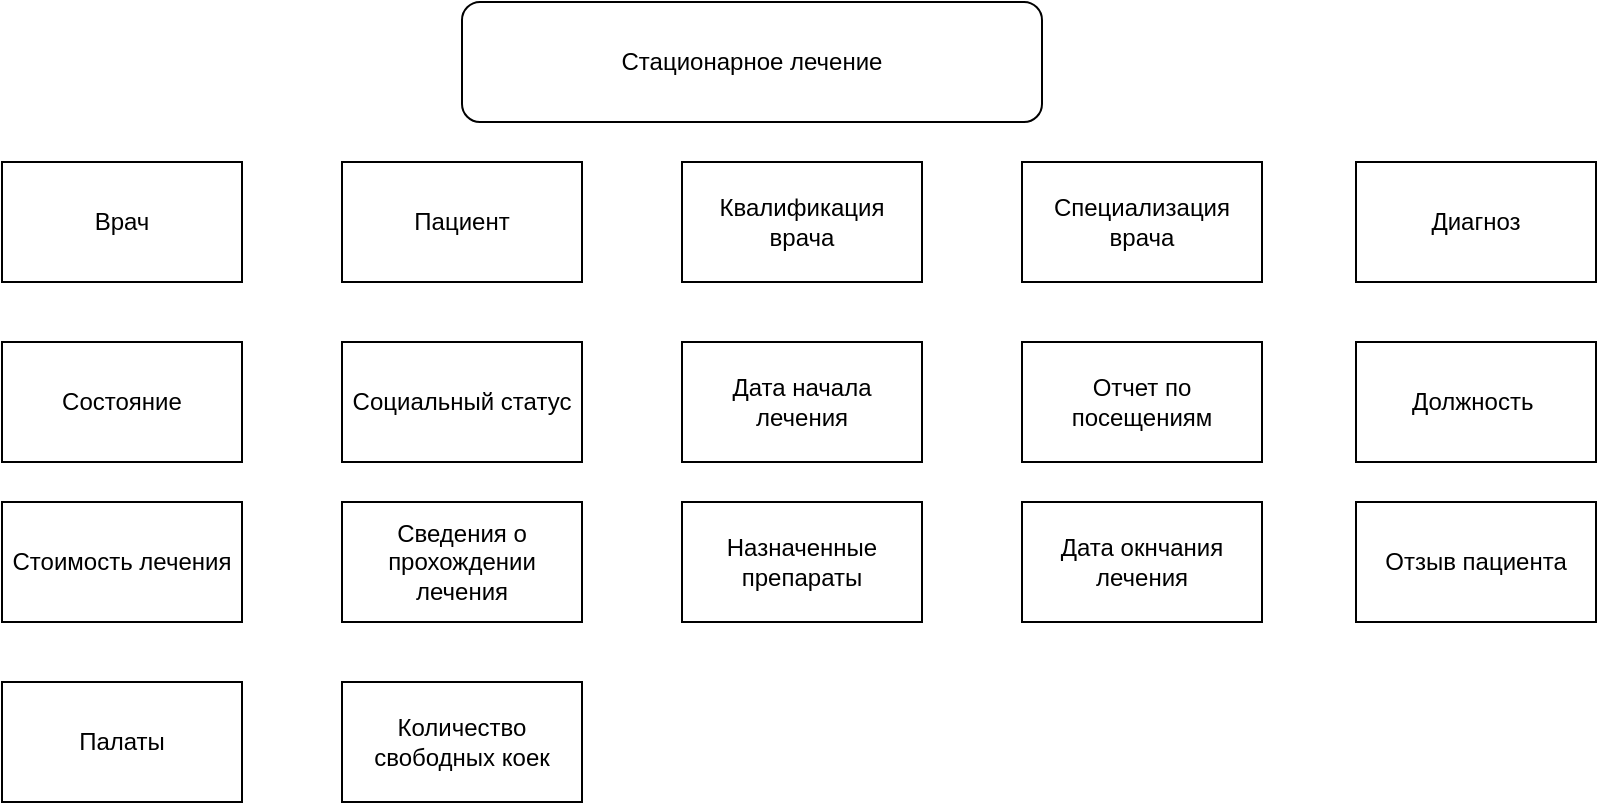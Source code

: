 <mxfile version="14.2.9" type="github"><diagram id="VGbBVW-VEUIJpLKNKk7E" name="Page-1"><mxGraphModel dx="2066" dy="1213" grid="1" gridSize="10" guides="1" tooltips="1" connect="1" arrows="1" fold="1" page="1" pageScale="1" pageWidth="827" pageHeight="1169" math="0" shadow="0"><root><mxCell id="0"/><mxCell id="1" parent="0"/><mxCell id="957h7u3eTunWlEeUv6lk-1" value="Стационарное лечение" style="rounded=1;whiteSpace=wrap;html=1;" vertex="1" parent="1"><mxGeometry x="260" y="40" width="290" height="60" as="geometry"/></mxCell><mxCell id="957h7u3eTunWlEeUv6lk-2" value="Врач" style="rounded=0;whiteSpace=wrap;html=1;" vertex="1" parent="1"><mxGeometry x="30" y="120" width="120" height="60" as="geometry"/></mxCell><mxCell id="957h7u3eTunWlEeUv6lk-3" value="Пациент" style="rounded=0;whiteSpace=wrap;html=1;" vertex="1" parent="1"><mxGeometry x="200" y="120" width="120" height="60" as="geometry"/></mxCell><mxCell id="957h7u3eTunWlEeUv6lk-4" value="Квалификация врача" style="rounded=0;whiteSpace=wrap;html=1;" vertex="1" parent="1"><mxGeometry x="370" y="120" width="120" height="60" as="geometry"/></mxCell><mxCell id="957h7u3eTunWlEeUv6lk-5" value="Специализация врача" style="rounded=0;whiteSpace=wrap;html=1;" vertex="1" parent="1"><mxGeometry x="540" y="120" width="120" height="60" as="geometry"/></mxCell><mxCell id="957h7u3eTunWlEeUv6lk-6" value="Диагноз" style="rounded=0;whiteSpace=wrap;html=1;" vertex="1" parent="1"><mxGeometry x="707" y="120" width="120" height="60" as="geometry"/></mxCell><mxCell id="957h7u3eTunWlEeUv6lk-7" value="Состояние" style="rounded=0;whiteSpace=wrap;html=1;" vertex="1" parent="1"><mxGeometry x="30" y="210" width="120" height="60" as="geometry"/></mxCell><mxCell id="957h7u3eTunWlEeUv6lk-8" value="Социальный статус" style="rounded=0;whiteSpace=wrap;html=1;" vertex="1" parent="1"><mxGeometry x="200" y="210" width="120" height="60" as="geometry"/></mxCell><mxCell id="957h7u3eTunWlEeUv6lk-9" value="Дата начала лечения" style="rounded=0;whiteSpace=wrap;html=1;" vertex="1" parent="1"><mxGeometry x="370" y="210" width="120" height="60" as="geometry"/></mxCell><mxCell id="957h7u3eTunWlEeUv6lk-10" value="Отчет по посещениям" style="rounded=0;whiteSpace=wrap;html=1;" vertex="1" parent="1"><mxGeometry x="540" y="210" width="120" height="60" as="geometry"/></mxCell><mxCell id="957h7u3eTunWlEeUv6lk-11" value="Должность&amp;nbsp;" style="rounded=0;whiteSpace=wrap;html=1;" vertex="1" parent="1"><mxGeometry x="707" y="210" width="120" height="60" as="geometry"/></mxCell><mxCell id="957h7u3eTunWlEeUv6lk-12" value="Стоимость лечения" style="rounded=0;whiteSpace=wrap;html=1;" vertex="1" parent="1"><mxGeometry x="30" y="290" width="120" height="60" as="geometry"/></mxCell><mxCell id="957h7u3eTunWlEeUv6lk-14" value="Сведения о прохождении лечения" style="rounded=0;whiteSpace=wrap;html=1;" vertex="1" parent="1"><mxGeometry x="200" y="290" width="120" height="60" as="geometry"/></mxCell><mxCell id="957h7u3eTunWlEeUv6lk-15" value="Назначенные препараты" style="rounded=0;whiteSpace=wrap;html=1;" vertex="1" parent="1"><mxGeometry x="370" y="290" width="120" height="60" as="geometry"/></mxCell><mxCell id="957h7u3eTunWlEeUv6lk-16" value="Дата окнчания лечения" style="rounded=0;whiteSpace=wrap;html=1;" vertex="1" parent="1"><mxGeometry x="540" y="290" width="120" height="60" as="geometry"/></mxCell><mxCell id="957h7u3eTunWlEeUv6lk-17" value="Отзыв пациента" style="rounded=0;whiteSpace=wrap;html=1;" vertex="1" parent="1"><mxGeometry x="707" y="290" width="120" height="60" as="geometry"/></mxCell><mxCell id="957h7u3eTunWlEeUv6lk-18" value="Палаты" style="rounded=0;whiteSpace=wrap;html=1;" vertex="1" parent="1"><mxGeometry x="30" y="380" width="120" height="60" as="geometry"/></mxCell><mxCell id="957h7u3eTunWlEeUv6lk-19" value="Количество свободных коек" style="rounded=0;whiteSpace=wrap;html=1;" vertex="1" parent="1"><mxGeometry x="200" y="380" width="120" height="60" as="geometry"/></mxCell></root></mxGraphModel></diagram></mxfile>